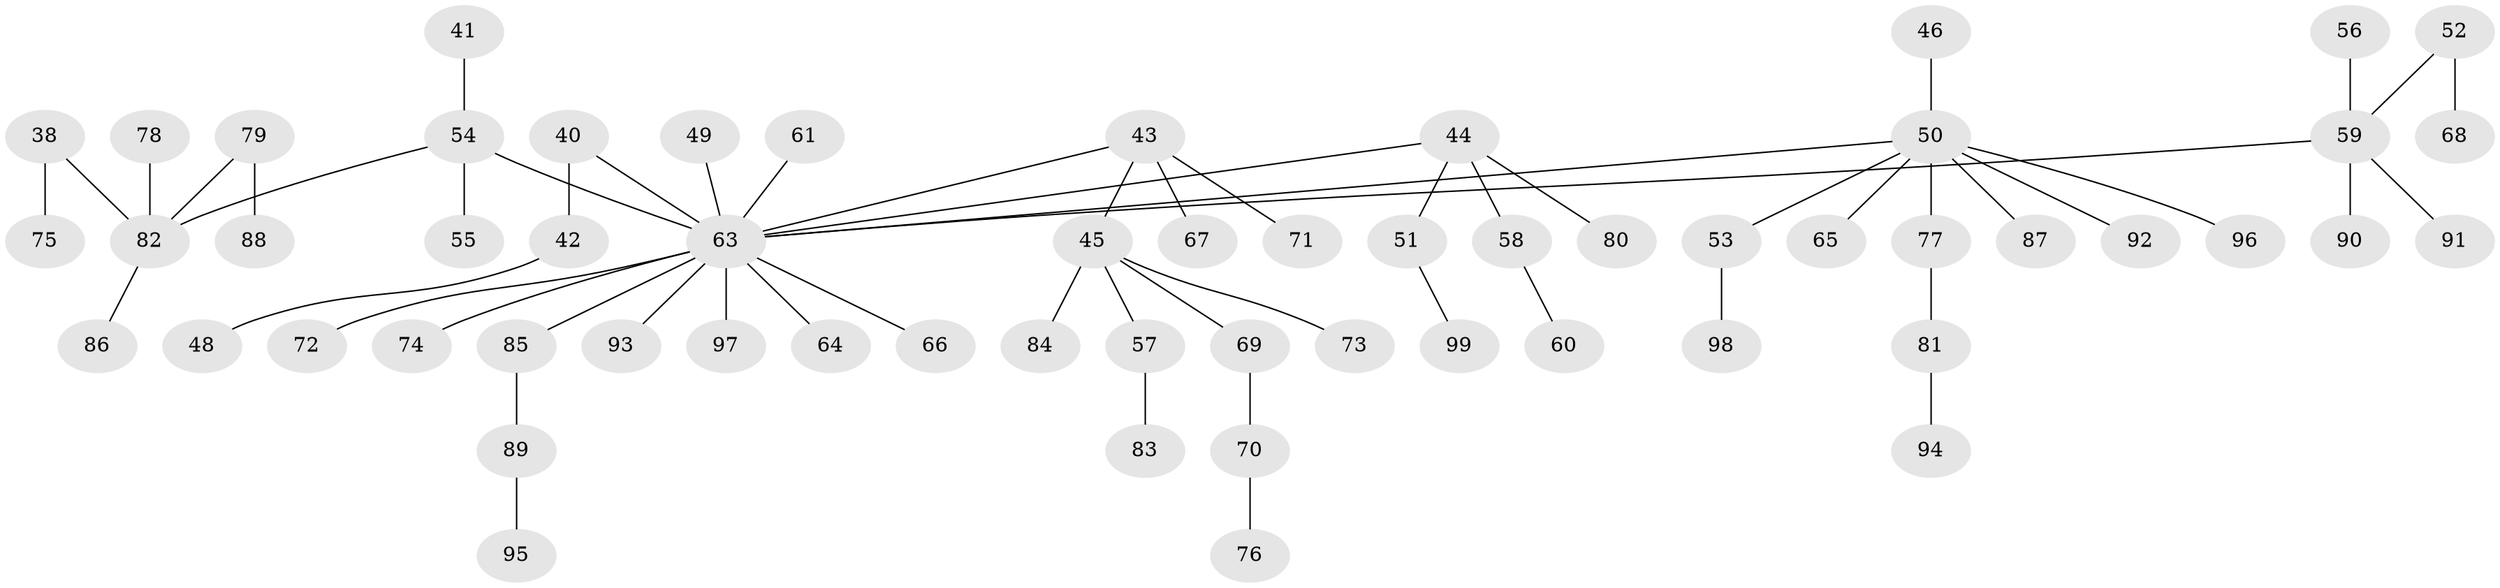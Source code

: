 // original degree distribution, {4: 0.050505050505050504, 6: 0.010101010101010102, 8: 0.010101010101010102, 3: 0.09090909090909091, 5: 0.06060606060606061, 2: 0.2828282828282828, 1: 0.494949494949495}
// Generated by graph-tools (version 1.1) at 2025/56/03/04/25 21:56:59]
// undirected, 59 vertices, 58 edges
graph export_dot {
graph [start="1"]
  node [color=gray90,style=filled];
  38;
  40;
  41;
  42;
  43 [super="+16+26"];
  44;
  45 [super="+31"];
  46;
  48;
  49;
  50 [super="+15+9+47"];
  51;
  52;
  53;
  54 [super="+21+12+35"];
  55;
  56;
  57;
  58;
  59 [super="+6+30+13+39"];
  60;
  61;
  63 [super="+4+14+1+10+7+37"];
  64;
  65 [super="+11"];
  66 [super="+17"];
  67;
  68;
  69;
  70;
  71;
  72 [super="+28"];
  73;
  74;
  75;
  76;
  77;
  78;
  79;
  80;
  81;
  82 [super="+24"];
  83;
  84;
  85 [super="+19+27+29+34+62"];
  86;
  87;
  88;
  89;
  90;
  91;
  92;
  93;
  94;
  95;
  96;
  97 [super="+33"];
  98;
  99;
  38 -- 75;
  38 -- 82;
  40 -- 42;
  40 -- 63;
  41 -- 54;
  42 -- 48;
  43 -- 67;
  43 -- 71;
  43 -- 63;
  43 -- 45;
  44 -- 51;
  44 -- 58;
  44 -- 80;
  44 -- 63;
  45 -- 57;
  45 -- 69;
  45 -- 73;
  45 -- 84;
  46 -- 50;
  49 -- 63;
  50 -- 77;
  50 -- 63;
  50 -- 96;
  50 -- 53;
  50 -- 87;
  50 -- 92;
  50 -- 65;
  51 -- 99;
  52 -- 68;
  52 -- 59;
  53 -- 98;
  54 -- 55;
  54 -- 63;
  54 -- 82;
  56 -- 59;
  57 -- 83;
  58 -- 60;
  59 -- 63;
  59 -- 90;
  59 -- 91;
  61 -- 63;
  63 -- 74;
  63 -- 64;
  63 -- 93;
  63 -- 85;
  63 -- 66;
  63 -- 72;
  63 -- 97;
  69 -- 70;
  70 -- 76;
  77 -- 81;
  78 -- 82;
  79 -- 88;
  79 -- 82;
  81 -- 94;
  82 -- 86;
  85 -- 89;
  89 -- 95;
}
